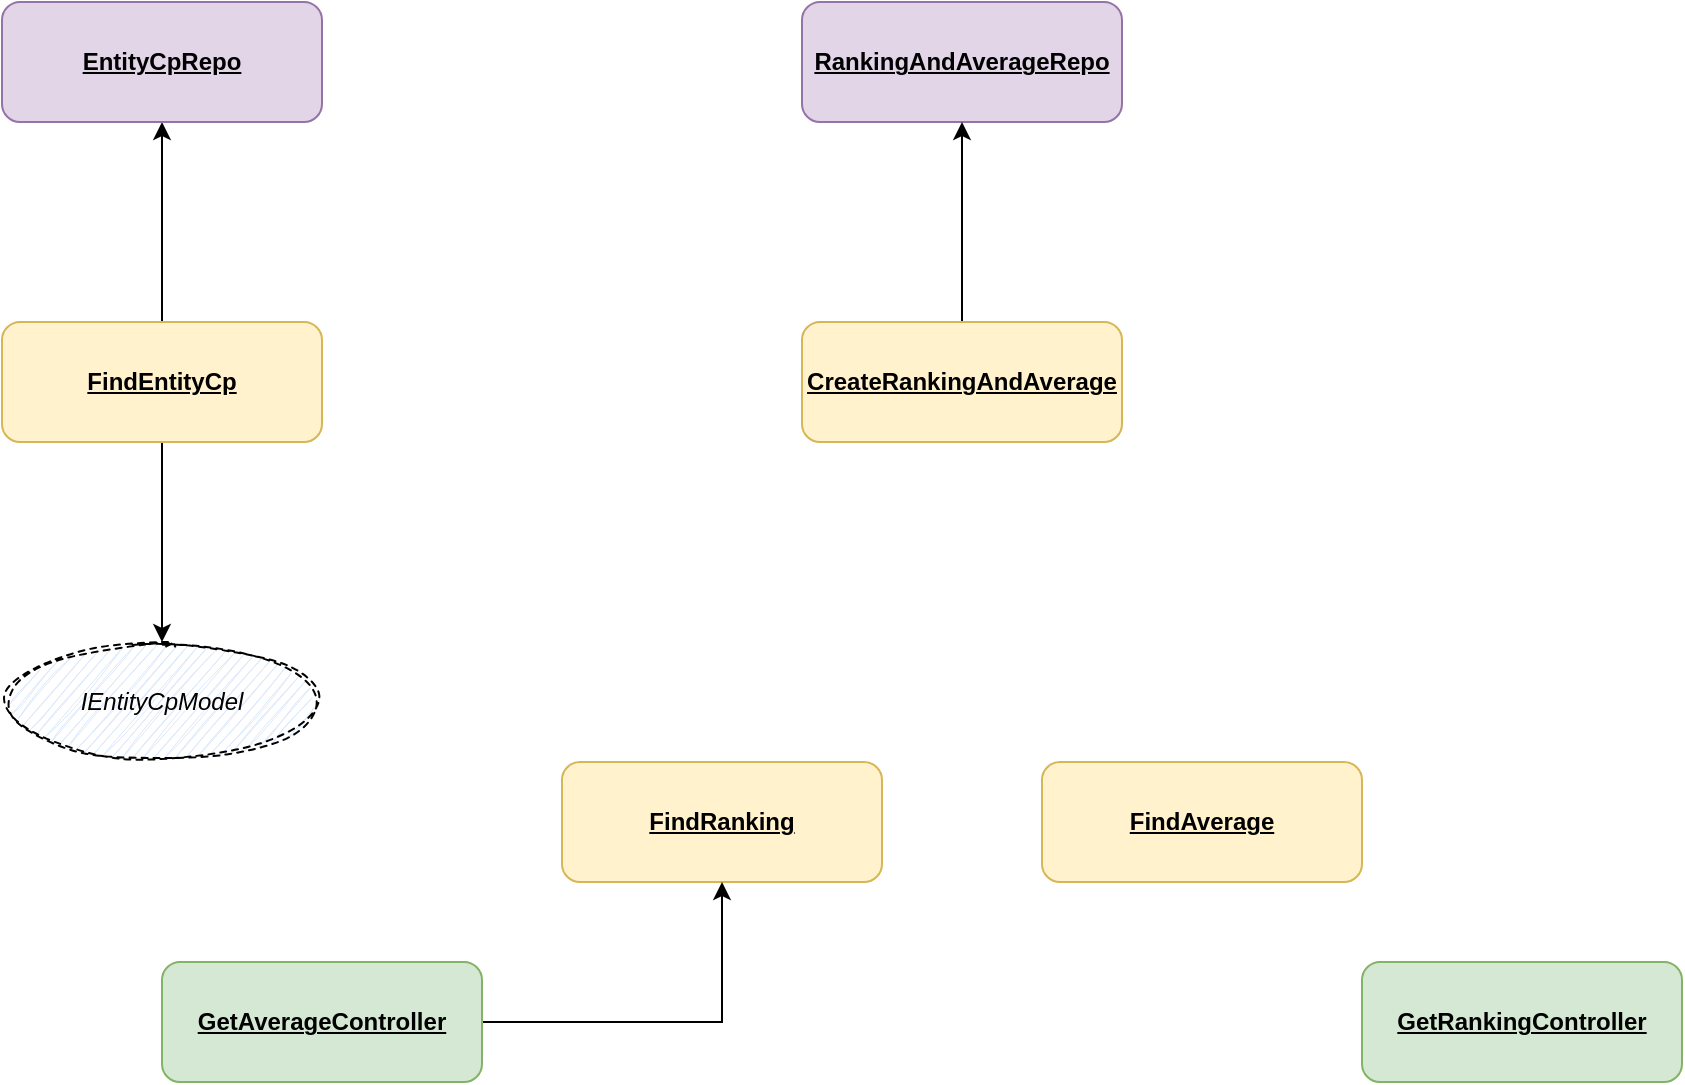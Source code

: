 <mxfile version="20.0.3" type="github">
  <diagram id="pVo-nEdmPAeU-AFb7idU" name="Page-1">
    <mxGraphModel dx="2022" dy="750" grid="1" gridSize="10" guides="1" tooltips="1" connect="1" arrows="1" fold="1" page="1" pageScale="1" pageWidth="827" pageHeight="1169" math="0" shadow="0">
      <root>
        <mxCell id="0" />
        <mxCell id="1" parent="0" />
        <mxCell id="dpe6i8qbhfzQBld6Kew9-1" value="RankingAndAverageRepo" style="rounded=1;whiteSpace=wrap;html=1;fontStyle=5;fillColor=#e1d5e7;strokeColor=#9673a6;" vertex="1" parent="1">
          <mxGeometry x="440" y="80" width="160" height="60" as="geometry" />
        </mxCell>
        <mxCell id="dpe6i8qbhfzQBld6Kew9-11" style="edgeStyle=orthogonalEdgeStyle;rounded=0;orthogonalLoop=1;jettySize=auto;html=1;entryX=0.5;entryY=1;entryDx=0;entryDy=0;" edge="1" parent="1" source="dpe6i8qbhfzQBld6Kew9-2" target="dpe6i8qbhfzQBld6Kew9-1">
          <mxGeometry relative="1" as="geometry" />
        </mxCell>
        <mxCell id="dpe6i8qbhfzQBld6Kew9-2" value="CreateRankingAndAverage" style="rounded=1;whiteSpace=wrap;html=1;fontStyle=5;fillColor=#fff2cc;strokeColor=#d6b656;" vertex="1" parent="1">
          <mxGeometry x="440" y="240" width="160" height="60" as="geometry" />
        </mxCell>
        <mxCell id="dpe6i8qbhfzQBld6Kew9-3" value="FindRanking" style="rounded=1;whiteSpace=wrap;html=1;fontStyle=5;fillColor=#fff2cc;strokeColor=#d6b656;" vertex="1" parent="1">
          <mxGeometry x="320" y="460" width="160" height="60" as="geometry" />
        </mxCell>
        <mxCell id="dpe6i8qbhfzQBld6Kew9-4" value="FindAverage" style="rounded=1;whiteSpace=wrap;html=1;fontStyle=5;fillColor=#fff2cc;strokeColor=#d6b656;" vertex="1" parent="1">
          <mxGeometry x="560" y="460" width="160" height="60" as="geometry" />
        </mxCell>
        <mxCell id="dpe6i8qbhfzQBld6Kew9-5" value="IEntityCpModel" style="ellipse;whiteSpace=wrap;html=1;fontStyle=2;fillColor=#dae8fc;strokeColor=default;dashed=1;sketch=1;" vertex="1" parent="1">
          <mxGeometry x="40" y="400" width="160" height="60" as="geometry" />
        </mxCell>
        <mxCell id="dpe6i8qbhfzQBld6Kew9-9" style="edgeStyle=orthogonalEdgeStyle;rounded=0;orthogonalLoop=1;jettySize=auto;html=1;entryX=0.5;entryY=1;entryDx=0;entryDy=0;" edge="1" parent="1" source="dpe6i8qbhfzQBld6Kew9-6" target="dpe6i8qbhfzQBld6Kew9-7">
          <mxGeometry relative="1" as="geometry" />
        </mxCell>
        <mxCell id="dpe6i8qbhfzQBld6Kew9-10" style="edgeStyle=orthogonalEdgeStyle;rounded=0;orthogonalLoop=1;jettySize=auto;html=1;entryX=0.5;entryY=0;entryDx=0;entryDy=0;" edge="1" parent="1" source="dpe6i8qbhfzQBld6Kew9-6" target="dpe6i8qbhfzQBld6Kew9-5">
          <mxGeometry relative="1" as="geometry" />
        </mxCell>
        <mxCell id="dpe6i8qbhfzQBld6Kew9-6" value="FindEntityCp" style="rounded=1;whiteSpace=wrap;html=1;fontStyle=5;fillColor=#fff2cc;strokeColor=#d6b656;" vertex="1" parent="1">
          <mxGeometry x="40" y="240" width="160" height="60" as="geometry" />
        </mxCell>
        <mxCell id="dpe6i8qbhfzQBld6Kew9-7" value="EntityCpRepo" style="rounded=1;whiteSpace=wrap;html=1;fontStyle=5;fillColor=#e1d5e7;strokeColor=#9673a6;" vertex="1" parent="1">
          <mxGeometry x="40" y="80" width="160" height="60" as="geometry" />
        </mxCell>
        <mxCell id="dpe6i8qbhfzQBld6Kew9-12" value="GetRankingController" style="rounded=1;whiteSpace=wrap;html=1;fontStyle=5;fillColor=#d5e8d4;strokeColor=#82b366;" vertex="1" parent="1">
          <mxGeometry x="720" y="560" width="160" height="60" as="geometry" />
        </mxCell>
        <mxCell id="dpe6i8qbhfzQBld6Kew9-14" style="edgeStyle=orthogonalEdgeStyle;rounded=0;orthogonalLoop=1;jettySize=auto;html=1;entryX=0.5;entryY=1;entryDx=0;entryDy=0;" edge="1" parent="1" source="dpe6i8qbhfzQBld6Kew9-13" target="dpe6i8qbhfzQBld6Kew9-3">
          <mxGeometry relative="1" as="geometry" />
        </mxCell>
        <mxCell id="dpe6i8qbhfzQBld6Kew9-13" value="GetAverageController" style="rounded=1;whiteSpace=wrap;html=1;fontStyle=5;fillColor=#d5e8d4;strokeColor=#82b366;" vertex="1" parent="1">
          <mxGeometry x="120" y="560" width="160" height="60" as="geometry" />
        </mxCell>
      </root>
    </mxGraphModel>
  </diagram>
</mxfile>
